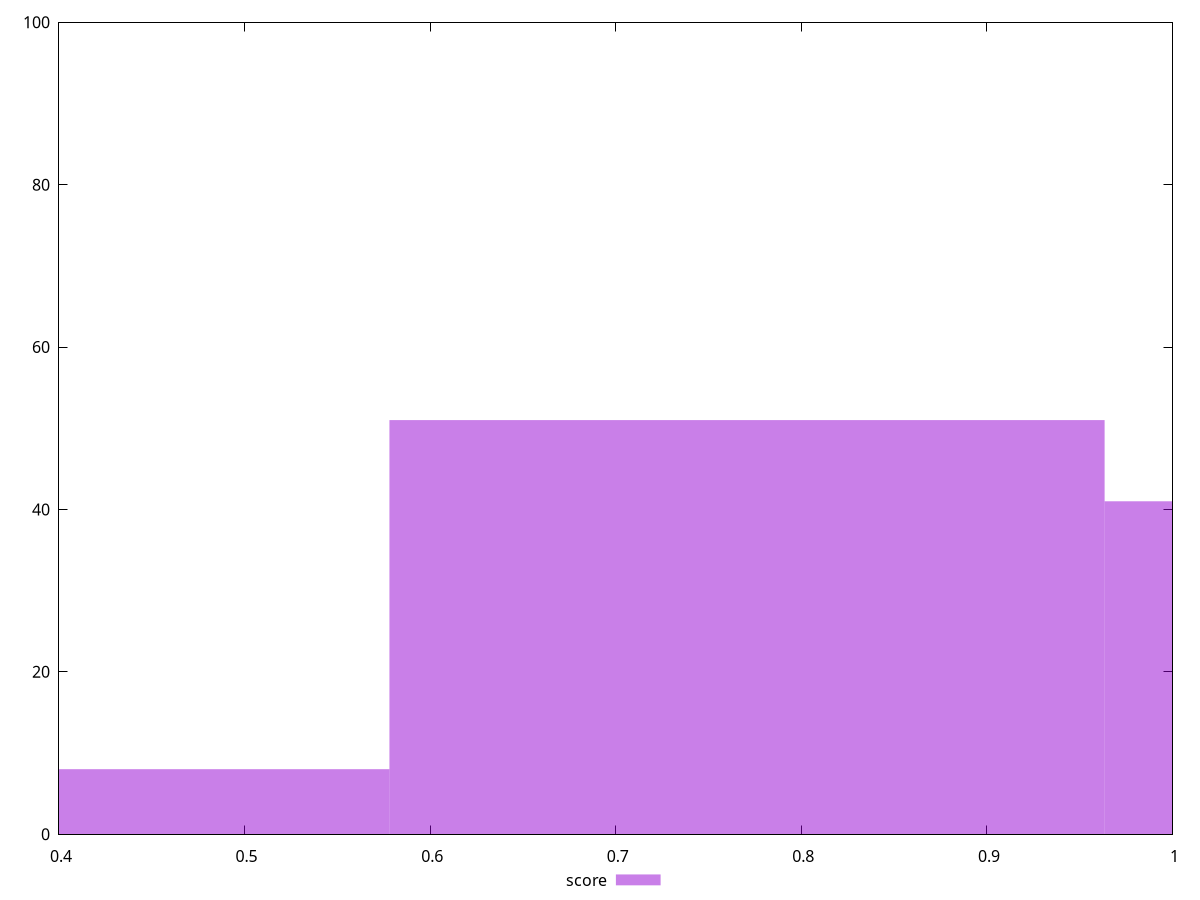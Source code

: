reset

$score <<EOF
0.7707331008306645 51
0.38536655041533224 8
1.1560996512459967 41
EOF

set key outside below
set boxwidth 0.38536655041533224
set xrange [0.4:1]
set yrange [0:100]
set trange [0:100]
set style fill transparent solid 0.5 noborder
set terminal svg size 640, 490 enhanced background rgb 'white'
set output "report_00015_2021-02-09T16-11-33.973Z/uses-http2/samples/pages/score/histogram.svg"

plot $score title "score" with boxes

reset

